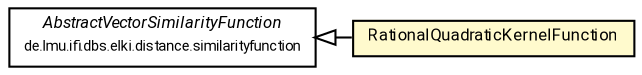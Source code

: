 #!/usr/local/bin/dot
#
# Class diagram 
# Generated by UMLGraph version R5_7_2-60-g0e99a6 (http://www.spinellis.gr/umlgraph/)
#

digraph G {
	graph [fontnames="svg"]
	edge [fontname="Roboto",fontsize=7,labelfontname="Roboto",labelfontsize=7,color="black"];
	node [fontname="Roboto",fontcolor="black",fontsize=8,shape=plaintext,margin=0,width=0,height=0];
	nodesep=0.15;
	ranksep=0.25;
	rankdir=LR;
	// de.lmu.ifi.dbs.elki.distance.similarityfunction.AbstractVectorSimilarityFunction
	c8783804 [label=<<table title="de.lmu.ifi.dbs.elki.distance.similarityfunction.AbstractVectorSimilarityFunction" border="0" cellborder="1" cellspacing="0" cellpadding="2" href="../AbstractVectorSimilarityFunction.html" target="_parent">
		<tr><td><table border="0" cellspacing="0" cellpadding="1">
		<tr><td align="center" balign="center"> <font face="Roboto"><i>AbstractVectorSimilarityFunction</i></font> </td></tr>
		<tr><td align="center" balign="center"> <font face="Roboto" point-size="7.0">de.lmu.ifi.dbs.elki.distance.similarityfunction</font> </td></tr>
		</table></td></tr>
		</table>>, URL="../AbstractVectorSimilarityFunction.html"];
	// de.lmu.ifi.dbs.elki.distance.similarityfunction.kernel.RationalQuadraticKernelFunction
	c8783817 [label=<<table title="de.lmu.ifi.dbs.elki.distance.similarityfunction.kernel.RationalQuadraticKernelFunction" border="0" cellborder="1" cellspacing="0" cellpadding="2" bgcolor="lemonChiffon" href="RationalQuadraticKernelFunction.html" target="_parent">
		<tr><td><table border="0" cellspacing="0" cellpadding="1">
		<tr><td align="center" balign="center"> <font face="Roboto">RationalQuadraticKernelFunction</font> </td></tr>
		</table></td></tr>
		</table>>, URL="RationalQuadraticKernelFunction.html"];
	// de.lmu.ifi.dbs.elki.distance.similarityfunction.kernel.RationalQuadraticKernelFunction extends de.lmu.ifi.dbs.elki.distance.similarityfunction.AbstractVectorSimilarityFunction
	c8783804 -> c8783817 [arrowtail=empty,dir=back,weight=10];
}

